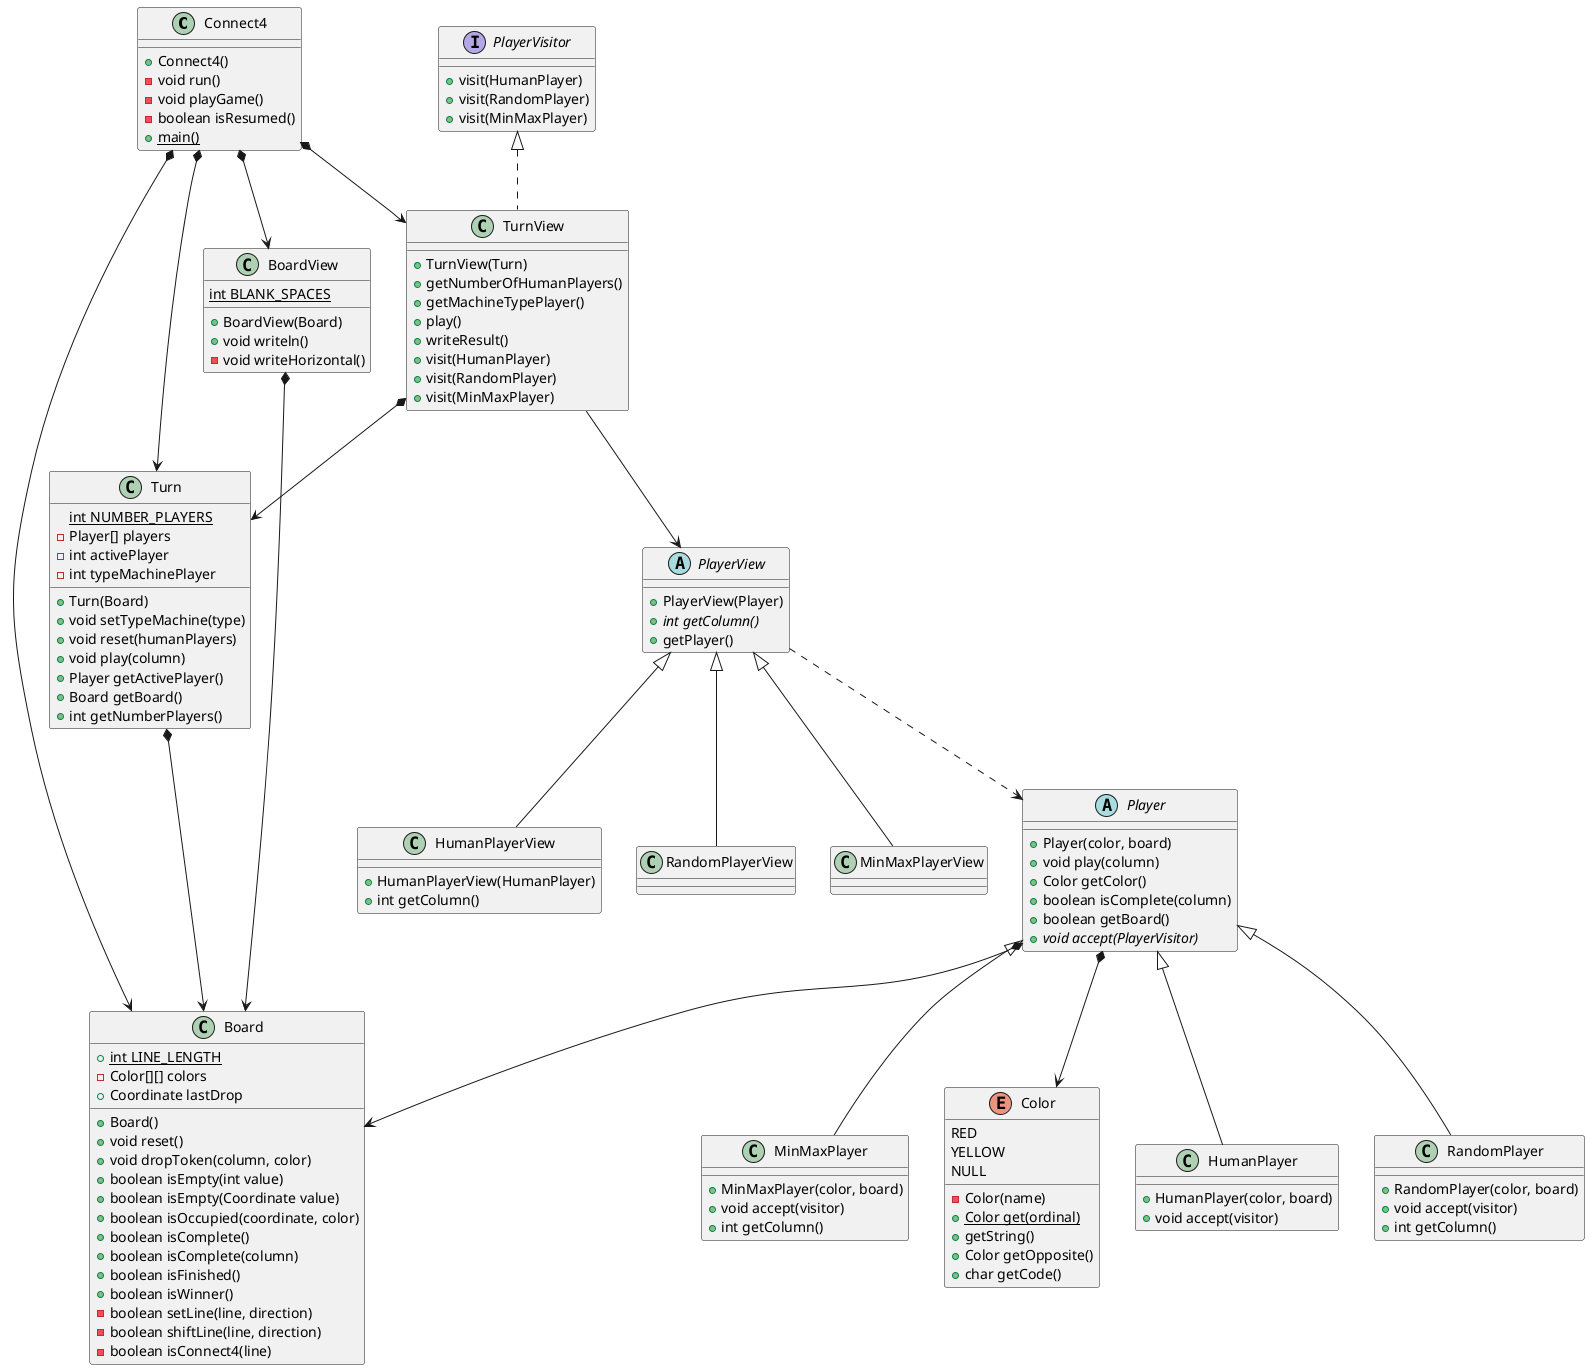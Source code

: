 @startuml connect4
Connect4 *--> Board
Connect4 *--> Turn
Connect4 *--> BoardView
Connect4 *--> TurnView
Connect4 : + Connect4()
Connect4 : - void run()
Connect4 : - void playGame()
Connect4 : - boolean isResumed()
Connect4 : + {static} main()

interface PlayerVisitor
PlayerVisitor <|.. TurnView
PlayerVisitor : + visit(HumanPlayer)
PlayerVisitor : + visit(RandomPlayer)
PlayerVisitor : + visit(MinMaxPlayer)

TurnView *--> Turn
TurnView --> PlayerView
TurnView : + TurnView(Turn)
TurnView : + getNumberOfHumanPlayers()
TurnView : + getMachineTypePlayer()
TurnView : + play()
TurnView : + writeResult()
TurnView : + visit(HumanPlayer)
TurnView : + visit(RandomPlayer)
TurnView : + visit(MinMaxPlayer)

abstract PlayerView
PlayerView ..> Player
PlayerView : + PlayerView(Player)
PlayerView : + {abstract} int getColumn()
PlayerView : + getPlayer()
PlayerView <|-- HumanPlayerView
PlayerView <|-- RandomPlayerView
PlayerView <|-- MinMaxPlayerView

HumanPlayerView : + HumanPlayerView(HumanPlayer)
HumanPlayerView : + int getColumn()

BoardView : {static} int BLANK_SPACES
BoardView *--> Board
BoardView : + BoardView(Board)
BoardView : + void writeln()
BoardView : - void writeHorizontal()

Turn : {static} int NUMBER_PLAYERS
Turn : - Player[] players
Turn : - int activePlayer
Turn : - int typeMachinePlayer
Turn *--> Board
Turn : + Turn(Board)
Turn : + void setTypeMachine(type)
Turn : + void reset(humanPlayers)
Turn : + void play(column)
Turn : + Player getActivePlayer()
Turn : + Board getBoard()
Turn : + int getNumberPlayers()

abstract Player
Player *--> Color
Player *--> Board
Player : + Player(color, board)
Player : + void play(column)
Player : + Color getColor()
Player : + boolean isComplete(column)
Player : + boolean getBoard()
Player : + {abstract} void accept(PlayerVisitor)
Player <|-- HumanPlayer
Player <|-- RandomPlayer
Player <|-- MinMaxPlayer

HumanPlayer : + HumanPlayer(color, board)
HumanPlayer : + void accept(visitor)

RandomPlayer : + RandomPlayer(color, board)
RandomPlayer : + void accept(visitor)
RandomPlayer : + int getColumn()

MinMaxPlayer : + MinMaxPlayer(color, board)
MinMaxPlayer : + void accept(visitor)
MinMaxPlayer : + int getColumn()

Board : + {static} int LINE_LENGTH
Board : - Color[][] colors
Board : + Coordinate lastDrop
Board : + Board()
Board : + void reset()
Board : + void dropToken(column, color)
Board : + boolean isEmpty(int value)
Board : + boolean isEmpty(Coordinate value)
Board : + boolean isOccupied(coordinate, color)
Board : + boolean isComplete()
Board : + boolean isComplete(column)
Board : + boolean isFinished()
Board : + boolean isWinner()
Board : - boolean setLine(line, direction)
Board : - boolean shiftLine(line, direction)
Board : - boolean isConnect4(line)

enum Color
Color : RED
Color : YELLOW
Color : NULL
Color : - Color(name)
Color : + {static} Color get(ordinal)
Color : + getString()
Color : + Color getOpposite()
Color : + char getCode()

@enduml
